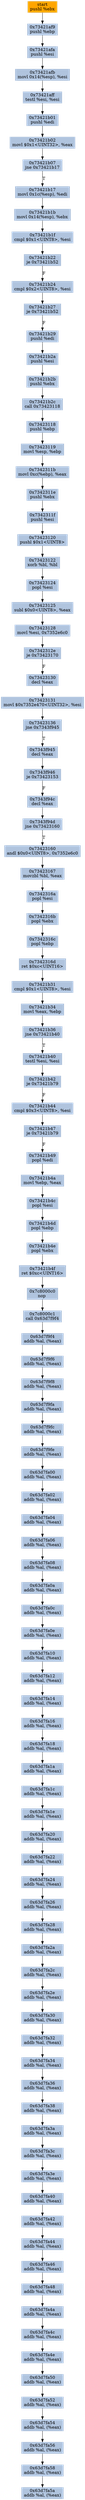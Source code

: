 digraph G {
node[shape=rectangle,style=filled,fillcolor=lightsteelblue,color=lightsteelblue]
bgcolor="transparent"
a0x73421af8pushl_ebx[label="start\npushl %ebx",color="lightgrey",fillcolor="orange"];
a0x73421af9pushl_ebp[label="0x73421af9\npushl %ebp"];
a0x73421afapushl_esi[label="0x73421afa\npushl %esi"];
a0x73421afbmovl_0x14esp__esi[label="0x73421afb\nmovl 0x14(%esp), %esi"];
a0x73421afftestl_esi_esi[label="0x73421aff\ntestl %esi, %esi"];
a0x73421b01pushl_edi[label="0x73421b01\npushl %edi"];
a0x73421b02movl_0x1UINT32_eax[label="0x73421b02\nmovl $0x1<UINT32>, %eax"];
a0x73421b07jne_0x73421b17[label="0x73421b07\njne 0x73421b17"];
a0x73421b17movl_0x1cesp__edi[label="0x73421b17\nmovl 0x1c(%esp), %edi"];
a0x73421b1bmovl_0x14esp__ebx[label="0x73421b1b\nmovl 0x14(%esp), %ebx"];
a0x73421b1fcmpl_0x1UINT8_esi[label="0x73421b1f\ncmpl $0x1<UINT8>, %esi"];
a0x73421b22je_0x73421b52[label="0x73421b22\nje 0x73421b52"];
a0x73421b24cmpl_0x2UINT8_esi[label="0x73421b24\ncmpl $0x2<UINT8>, %esi"];
a0x73421b27je_0x73421b52[label="0x73421b27\nje 0x73421b52"];
a0x73421b29pushl_edi[label="0x73421b29\npushl %edi"];
a0x73421b2apushl_esi[label="0x73421b2a\npushl %esi"];
a0x73421b2bpushl_ebx[label="0x73421b2b\npushl %ebx"];
a0x73421b2ccall_0x73423118[label="0x73421b2c\ncall 0x73423118"];
a0x73423118pushl_ebp[label="0x73423118\npushl %ebp"];
a0x73423119movl_esp_ebp[label="0x73423119\nmovl %esp, %ebp"];
a0x7342311bmovl_0xcebp__eax[label="0x7342311b\nmovl 0xc(%ebp), %eax"];
a0x7342311epushl_ebx[label="0x7342311e\npushl %ebx"];
a0x7342311fpushl_esi[label="0x7342311f\npushl %esi"];
a0x73423120pushl_0x1UINT8[label="0x73423120\npushl $0x1<UINT8>"];
a0x73423122xorb_bl_bl[label="0x73423122\nxorb %bl, %bl"];
a0x73423124popl_esi[label="0x73423124\npopl %esi"];
a0x73423125subl_0x0UINT8_eax[label="0x73423125\nsubl $0x0<UINT8>, %eax"];
a0x73423128movl_esi_0x7352e6c0[label="0x73423128\nmovl %esi, 0x7352e6c0"];
a0x7342312eje_0x73423170[label="0x7342312e\nje 0x73423170"];
a0x73423130decl_eax[label="0x73423130\ndecl %eax"];
a0x73423131movl_0x7352e470UINT32_esi[label="0x73423131\nmovl $0x7352e470<UINT32>, %esi"];
a0x73423136jne_0x7343f945[label="0x73423136\njne 0x7343f945"];
a0x7343f945decl_eax[label="0x7343f945\ndecl %eax"];
a0x7343f946je_0x73423153[label="0x7343f946\nje 0x73423153"];
a0x7343f94cdecl_eax[label="0x7343f94c\ndecl %eax"];
a0x7343f94djne_0x73423160[label="0x7343f94d\njne 0x73423160"];
a0x73423160andl_0x0UINT8_0x7352e6c0[label="0x73423160\nandl $0x0<UINT8>, 0x7352e6c0"];
a0x73423167movzbl_bl_eax[label="0x73423167\nmovzbl %bl, %eax"];
a0x7342316apopl_esi[label="0x7342316a\npopl %esi"];
a0x7342316bpopl_ebx[label="0x7342316b\npopl %ebx"];
a0x7342316cpopl_ebp[label="0x7342316c\npopl %ebp"];
a0x7342316dret_0xcUINT16[label="0x7342316d\nret $0xc<UINT16>"];
a0x73421b31cmpl_0x1UINT8_esi[label="0x73421b31\ncmpl $0x1<UINT8>, %esi"];
a0x73421b34movl_eax_ebp[label="0x73421b34\nmovl %eax, %ebp"];
a0x73421b36jne_0x73421b40[label="0x73421b36\njne 0x73421b40"];
a0x73421b40testl_esi_esi[label="0x73421b40\ntestl %esi, %esi"];
a0x73421b42je_0x73421b79[label="0x73421b42\nje 0x73421b79"];
a0x73421b44cmpl_0x3UINT8_esi[label="0x73421b44\ncmpl $0x3<UINT8>, %esi"];
a0x73421b47je_0x73421b79[label="0x73421b47\nje 0x73421b79"];
a0x73421b49popl_edi[label="0x73421b49\npopl %edi"];
a0x73421b4amovl_ebp_eax[label="0x73421b4a\nmovl %ebp, %eax"];
a0x73421b4cpopl_esi[label="0x73421b4c\npopl %esi"];
a0x73421b4dpopl_ebp[label="0x73421b4d\npopl %ebp"];
a0x73421b4epopl_ebx[label="0x73421b4e\npopl %ebx"];
a0x73421b4fret_0xcUINT16[label="0x73421b4f\nret $0xc<UINT16>"];
a0x7c8000c0nop_[label="0x7c8000c0\nnop "];
a0x7c8000c1call_0x63d7f9f4[label="0x7c8000c1\ncall 0x63d7f9f4"];
a0x63d7f9f4addb_al_eax_[label="0x63d7f9f4\naddb %al, (%eax)"];
a0x63d7f9f6addb_al_eax_[label="0x63d7f9f6\naddb %al, (%eax)"];
a0x63d7f9f8addb_al_eax_[label="0x63d7f9f8\naddb %al, (%eax)"];
a0x63d7f9faaddb_al_eax_[label="0x63d7f9fa\naddb %al, (%eax)"];
a0x63d7f9fcaddb_al_eax_[label="0x63d7f9fc\naddb %al, (%eax)"];
a0x63d7f9feaddb_al_eax_[label="0x63d7f9fe\naddb %al, (%eax)"];
a0x63d7fa00addb_al_eax_[label="0x63d7fa00\naddb %al, (%eax)"];
a0x63d7fa02addb_al_eax_[label="0x63d7fa02\naddb %al, (%eax)"];
a0x63d7fa04addb_al_eax_[label="0x63d7fa04\naddb %al, (%eax)"];
a0x63d7fa06addb_al_eax_[label="0x63d7fa06\naddb %al, (%eax)"];
a0x63d7fa08addb_al_eax_[label="0x63d7fa08\naddb %al, (%eax)"];
a0x63d7fa0aaddb_al_eax_[label="0x63d7fa0a\naddb %al, (%eax)"];
a0x63d7fa0caddb_al_eax_[label="0x63d7fa0c\naddb %al, (%eax)"];
a0x63d7fa0eaddb_al_eax_[label="0x63d7fa0e\naddb %al, (%eax)"];
a0x63d7fa10addb_al_eax_[label="0x63d7fa10\naddb %al, (%eax)"];
a0x63d7fa12addb_al_eax_[label="0x63d7fa12\naddb %al, (%eax)"];
a0x63d7fa14addb_al_eax_[label="0x63d7fa14\naddb %al, (%eax)"];
a0x63d7fa16addb_al_eax_[label="0x63d7fa16\naddb %al, (%eax)"];
a0x63d7fa18addb_al_eax_[label="0x63d7fa18\naddb %al, (%eax)"];
a0x63d7fa1aaddb_al_eax_[label="0x63d7fa1a\naddb %al, (%eax)"];
a0x63d7fa1caddb_al_eax_[label="0x63d7fa1c\naddb %al, (%eax)"];
a0x63d7fa1eaddb_al_eax_[label="0x63d7fa1e\naddb %al, (%eax)"];
a0x63d7fa20addb_al_eax_[label="0x63d7fa20\naddb %al, (%eax)"];
a0x63d7fa22addb_al_eax_[label="0x63d7fa22\naddb %al, (%eax)"];
a0x63d7fa24addb_al_eax_[label="0x63d7fa24\naddb %al, (%eax)"];
a0x63d7fa26addb_al_eax_[label="0x63d7fa26\naddb %al, (%eax)"];
a0x63d7fa28addb_al_eax_[label="0x63d7fa28\naddb %al, (%eax)"];
a0x63d7fa2aaddb_al_eax_[label="0x63d7fa2a\naddb %al, (%eax)"];
a0x63d7fa2caddb_al_eax_[label="0x63d7fa2c\naddb %al, (%eax)"];
a0x63d7fa2eaddb_al_eax_[label="0x63d7fa2e\naddb %al, (%eax)"];
a0x63d7fa30addb_al_eax_[label="0x63d7fa30\naddb %al, (%eax)"];
a0x63d7fa32addb_al_eax_[label="0x63d7fa32\naddb %al, (%eax)"];
a0x63d7fa34addb_al_eax_[label="0x63d7fa34\naddb %al, (%eax)"];
a0x63d7fa36addb_al_eax_[label="0x63d7fa36\naddb %al, (%eax)"];
a0x63d7fa38addb_al_eax_[label="0x63d7fa38\naddb %al, (%eax)"];
a0x63d7fa3aaddb_al_eax_[label="0x63d7fa3a\naddb %al, (%eax)"];
a0x63d7fa3caddb_al_eax_[label="0x63d7fa3c\naddb %al, (%eax)"];
a0x63d7fa3eaddb_al_eax_[label="0x63d7fa3e\naddb %al, (%eax)"];
a0x63d7fa40addb_al_eax_[label="0x63d7fa40\naddb %al, (%eax)"];
a0x63d7fa42addb_al_eax_[label="0x63d7fa42\naddb %al, (%eax)"];
a0x63d7fa44addb_al_eax_[label="0x63d7fa44\naddb %al, (%eax)"];
a0x63d7fa46addb_al_eax_[label="0x63d7fa46\naddb %al, (%eax)"];
a0x63d7fa48addb_al_eax_[label="0x63d7fa48\naddb %al, (%eax)"];
a0x63d7fa4aaddb_al_eax_[label="0x63d7fa4a\naddb %al, (%eax)"];
a0x63d7fa4caddb_al_eax_[label="0x63d7fa4c\naddb %al, (%eax)"];
a0x63d7fa4eaddb_al_eax_[label="0x63d7fa4e\naddb %al, (%eax)"];
a0x63d7fa50addb_al_eax_[label="0x63d7fa50\naddb %al, (%eax)"];
a0x63d7fa52addb_al_eax_[label="0x63d7fa52\naddb %al, (%eax)"];
a0x63d7fa54addb_al_eax_[label="0x63d7fa54\naddb %al, (%eax)"];
a0x63d7fa56addb_al_eax_[label="0x63d7fa56\naddb %al, (%eax)"];
a0x63d7fa58addb_al_eax_[label="0x63d7fa58\naddb %al, (%eax)"];
a0x63d7fa5aaddb_al_eax_[label="0x63d7fa5a\naddb %al, (%eax)"];
a0x73421af8pushl_ebx -> a0x73421af9pushl_ebp [color="#000000"];
a0x73421af9pushl_ebp -> a0x73421afapushl_esi [color="#000000"];
a0x73421afapushl_esi -> a0x73421afbmovl_0x14esp__esi [color="#000000"];
a0x73421afbmovl_0x14esp__esi -> a0x73421afftestl_esi_esi [color="#000000"];
a0x73421afftestl_esi_esi -> a0x73421b01pushl_edi [color="#000000"];
a0x73421b01pushl_edi -> a0x73421b02movl_0x1UINT32_eax [color="#000000"];
a0x73421b02movl_0x1UINT32_eax -> a0x73421b07jne_0x73421b17 [color="#000000"];
a0x73421b07jne_0x73421b17 -> a0x73421b17movl_0x1cesp__edi [color="#000000",label="T"];
a0x73421b17movl_0x1cesp__edi -> a0x73421b1bmovl_0x14esp__ebx [color="#000000"];
a0x73421b1bmovl_0x14esp__ebx -> a0x73421b1fcmpl_0x1UINT8_esi [color="#000000"];
a0x73421b1fcmpl_0x1UINT8_esi -> a0x73421b22je_0x73421b52 [color="#000000"];
a0x73421b22je_0x73421b52 -> a0x73421b24cmpl_0x2UINT8_esi [color="#000000",label="F"];
a0x73421b24cmpl_0x2UINT8_esi -> a0x73421b27je_0x73421b52 [color="#000000"];
a0x73421b27je_0x73421b52 -> a0x73421b29pushl_edi [color="#000000",label="F"];
a0x73421b29pushl_edi -> a0x73421b2apushl_esi [color="#000000"];
a0x73421b2apushl_esi -> a0x73421b2bpushl_ebx [color="#000000"];
a0x73421b2bpushl_ebx -> a0x73421b2ccall_0x73423118 [color="#000000"];
a0x73421b2ccall_0x73423118 -> a0x73423118pushl_ebp [color="#000000"];
a0x73423118pushl_ebp -> a0x73423119movl_esp_ebp [color="#000000"];
a0x73423119movl_esp_ebp -> a0x7342311bmovl_0xcebp__eax [color="#000000"];
a0x7342311bmovl_0xcebp__eax -> a0x7342311epushl_ebx [color="#000000"];
a0x7342311epushl_ebx -> a0x7342311fpushl_esi [color="#000000"];
a0x7342311fpushl_esi -> a0x73423120pushl_0x1UINT8 [color="#000000"];
a0x73423120pushl_0x1UINT8 -> a0x73423122xorb_bl_bl [color="#000000"];
a0x73423122xorb_bl_bl -> a0x73423124popl_esi [color="#000000"];
a0x73423124popl_esi -> a0x73423125subl_0x0UINT8_eax [color="#000000"];
a0x73423125subl_0x0UINT8_eax -> a0x73423128movl_esi_0x7352e6c0 [color="#000000"];
a0x73423128movl_esi_0x7352e6c0 -> a0x7342312eje_0x73423170 [color="#000000"];
a0x7342312eje_0x73423170 -> a0x73423130decl_eax [color="#000000",label="F"];
a0x73423130decl_eax -> a0x73423131movl_0x7352e470UINT32_esi [color="#000000"];
a0x73423131movl_0x7352e470UINT32_esi -> a0x73423136jne_0x7343f945 [color="#000000"];
a0x73423136jne_0x7343f945 -> a0x7343f945decl_eax [color="#000000",label="T"];
a0x7343f945decl_eax -> a0x7343f946je_0x73423153 [color="#000000"];
a0x7343f946je_0x73423153 -> a0x7343f94cdecl_eax [color="#000000",label="F"];
a0x7343f94cdecl_eax -> a0x7343f94djne_0x73423160 [color="#000000"];
a0x7343f94djne_0x73423160 -> a0x73423160andl_0x0UINT8_0x7352e6c0 [color="#000000",label="T"];
a0x73423160andl_0x0UINT8_0x7352e6c0 -> a0x73423167movzbl_bl_eax [color="#000000"];
a0x73423167movzbl_bl_eax -> a0x7342316apopl_esi [color="#000000"];
a0x7342316apopl_esi -> a0x7342316bpopl_ebx [color="#000000"];
a0x7342316bpopl_ebx -> a0x7342316cpopl_ebp [color="#000000"];
a0x7342316cpopl_ebp -> a0x7342316dret_0xcUINT16 [color="#000000"];
a0x7342316dret_0xcUINT16 -> a0x73421b31cmpl_0x1UINT8_esi [color="#000000"];
a0x73421b31cmpl_0x1UINT8_esi -> a0x73421b34movl_eax_ebp [color="#000000"];
a0x73421b34movl_eax_ebp -> a0x73421b36jne_0x73421b40 [color="#000000"];
a0x73421b36jne_0x73421b40 -> a0x73421b40testl_esi_esi [color="#000000",label="T"];
a0x73421b40testl_esi_esi -> a0x73421b42je_0x73421b79 [color="#000000"];
a0x73421b42je_0x73421b79 -> a0x73421b44cmpl_0x3UINT8_esi [color="#000000",label="F"];
a0x73421b44cmpl_0x3UINT8_esi -> a0x73421b47je_0x73421b79 [color="#000000"];
a0x73421b47je_0x73421b79 -> a0x73421b49popl_edi [color="#000000",label="F"];
a0x73421b49popl_edi -> a0x73421b4amovl_ebp_eax [color="#000000"];
a0x73421b4amovl_ebp_eax -> a0x73421b4cpopl_esi [color="#000000"];
a0x73421b4cpopl_esi -> a0x73421b4dpopl_ebp [color="#000000"];
a0x73421b4dpopl_ebp -> a0x73421b4epopl_ebx [color="#000000"];
a0x73421b4epopl_ebx -> a0x73421b4fret_0xcUINT16 [color="#000000"];
a0x73421b4fret_0xcUINT16 -> a0x7c8000c0nop_ [color="#000000"];
a0x7c8000c0nop_ -> a0x7c8000c1call_0x63d7f9f4 [color="#000000"];
a0x7c8000c1call_0x63d7f9f4 -> a0x63d7f9f4addb_al_eax_ [color="#000000"];
a0x63d7f9f4addb_al_eax_ -> a0x63d7f9f6addb_al_eax_ [color="#000000"];
a0x63d7f9f6addb_al_eax_ -> a0x63d7f9f8addb_al_eax_ [color="#000000"];
a0x63d7f9f8addb_al_eax_ -> a0x63d7f9faaddb_al_eax_ [color="#000000"];
a0x63d7f9faaddb_al_eax_ -> a0x63d7f9fcaddb_al_eax_ [color="#000000"];
a0x63d7f9fcaddb_al_eax_ -> a0x63d7f9feaddb_al_eax_ [color="#000000"];
a0x63d7f9feaddb_al_eax_ -> a0x63d7fa00addb_al_eax_ [color="#000000"];
a0x63d7fa00addb_al_eax_ -> a0x63d7fa02addb_al_eax_ [color="#000000"];
a0x63d7fa02addb_al_eax_ -> a0x63d7fa04addb_al_eax_ [color="#000000"];
a0x63d7fa04addb_al_eax_ -> a0x63d7fa06addb_al_eax_ [color="#000000"];
a0x63d7fa06addb_al_eax_ -> a0x63d7fa08addb_al_eax_ [color="#000000"];
a0x63d7fa08addb_al_eax_ -> a0x63d7fa0aaddb_al_eax_ [color="#000000"];
a0x63d7fa0aaddb_al_eax_ -> a0x63d7fa0caddb_al_eax_ [color="#000000"];
a0x63d7fa0caddb_al_eax_ -> a0x63d7fa0eaddb_al_eax_ [color="#000000"];
a0x63d7fa0eaddb_al_eax_ -> a0x63d7fa10addb_al_eax_ [color="#000000"];
a0x63d7fa10addb_al_eax_ -> a0x63d7fa12addb_al_eax_ [color="#000000"];
a0x63d7fa12addb_al_eax_ -> a0x63d7fa14addb_al_eax_ [color="#000000"];
a0x63d7fa14addb_al_eax_ -> a0x63d7fa16addb_al_eax_ [color="#000000"];
a0x63d7fa16addb_al_eax_ -> a0x63d7fa18addb_al_eax_ [color="#000000"];
a0x63d7fa18addb_al_eax_ -> a0x63d7fa1aaddb_al_eax_ [color="#000000"];
a0x63d7fa1aaddb_al_eax_ -> a0x63d7fa1caddb_al_eax_ [color="#000000"];
a0x63d7fa1caddb_al_eax_ -> a0x63d7fa1eaddb_al_eax_ [color="#000000"];
a0x63d7fa1eaddb_al_eax_ -> a0x63d7fa20addb_al_eax_ [color="#000000"];
a0x63d7fa20addb_al_eax_ -> a0x63d7fa22addb_al_eax_ [color="#000000"];
a0x63d7fa22addb_al_eax_ -> a0x63d7fa24addb_al_eax_ [color="#000000"];
a0x63d7fa24addb_al_eax_ -> a0x63d7fa26addb_al_eax_ [color="#000000"];
a0x63d7fa26addb_al_eax_ -> a0x63d7fa28addb_al_eax_ [color="#000000"];
a0x63d7fa28addb_al_eax_ -> a0x63d7fa2aaddb_al_eax_ [color="#000000"];
a0x63d7fa2aaddb_al_eax_ -> a0x63d7fa2caddb_al_eax_ [color="#000000"];
a0x63d7fa2caddb_al_eax_ -> a0x63d7fa2eaddb_al_eax_ [color="#000000"];
a0x63d7fa2eaddb_al_eax_ -> a0x63d7fa30addb_al_eax_ [color="#000000"];
a0x63d7fa30addb_al_eax_ -> a0x63d7fa32addb_al_eax_ [color="#000000"];
a0x63d7fa32addb_al_eax_ -> a0x63d7fa34addb_al_eax_ [color="#000000"];
a0x63d7fa34addb_al_eax_ -> a0x63d7fa36addb_al_eax_ [color="#000000"];
a0x63d7fa36addb_al_eax_ -> a0x63d7fa38addb_al_eax_ [color="#000000"];
a0x63d7fa38addb_al_eax_ -> a0x63d7fa3aaddb_al_eax_ [color="#000000"];
a0x63d7fa3aaddb_al_eax_ -> a0x63d7fa3caddb_al_eax_ [color="#000000"];
a0x63d7fa3caddb_al_eax_ -> a0x63d7fa3eaddb_al_eax_ [color="#000000"];
a0x63d7fa3eaddb_al_eax_ -> a0x63d7fa40addb_al_eax_ [color="#000000"];
a0x63d7fa40addb_al_eax_ -> a0x63d7fa42addb_al_eax_ [color="#000000"];
a0x63d7fa42addb_al_eax_ -> a0x63d7fa44addb_al_eax_ [color="#000000"];
a0x63d7fa44addb_al_eax_ -> a0x63d7fa46addb_al_eax_ [color="#000000"];
a0x63d7fa46addb_al_eax_ -> a0x63d7fa48addb_al_eax_ [color="#000000"];
a0x63d7fa48addb_al_eax_ -> a0x63d7fa4aaddb_al_eax_ [color="#000000"];
a0x63d7fa4aaddb_al_eax_ -> a0x63d7fa4caddb_al_eax_ [color="#000000"];
a0x63d7fa4caddb_al_eax_ -> a0x63d7fa4eaddb_al_eax_ [color="#000000"];
a0x63d7fa4eaddb_al_eax_ -> a0x63d7fa50addb_al_eax_ [color="#000000"];
a0x63d7fa50addb_al_eax_ -> a0x63d7fa52addb_al_eax_ [color="#000000"];
a0x63d7fa52addb_al_eax_ -> a0x63d7fa54addb_al_eax_ [color="#000000"];
a0x63d7fa54addb_al_eax_ -> a0x63d7fa56addb_al_eax_ [color="#000000"];
a0x63d7fa56addb_al_eax_ -> a0x63d7fa58addb_al_eax_ [color="#000000"];
a0x63d7fa58addb_al_eax_ -> a0x63d7fa5aaddb_al_eax_ [color="#000000"];
}
